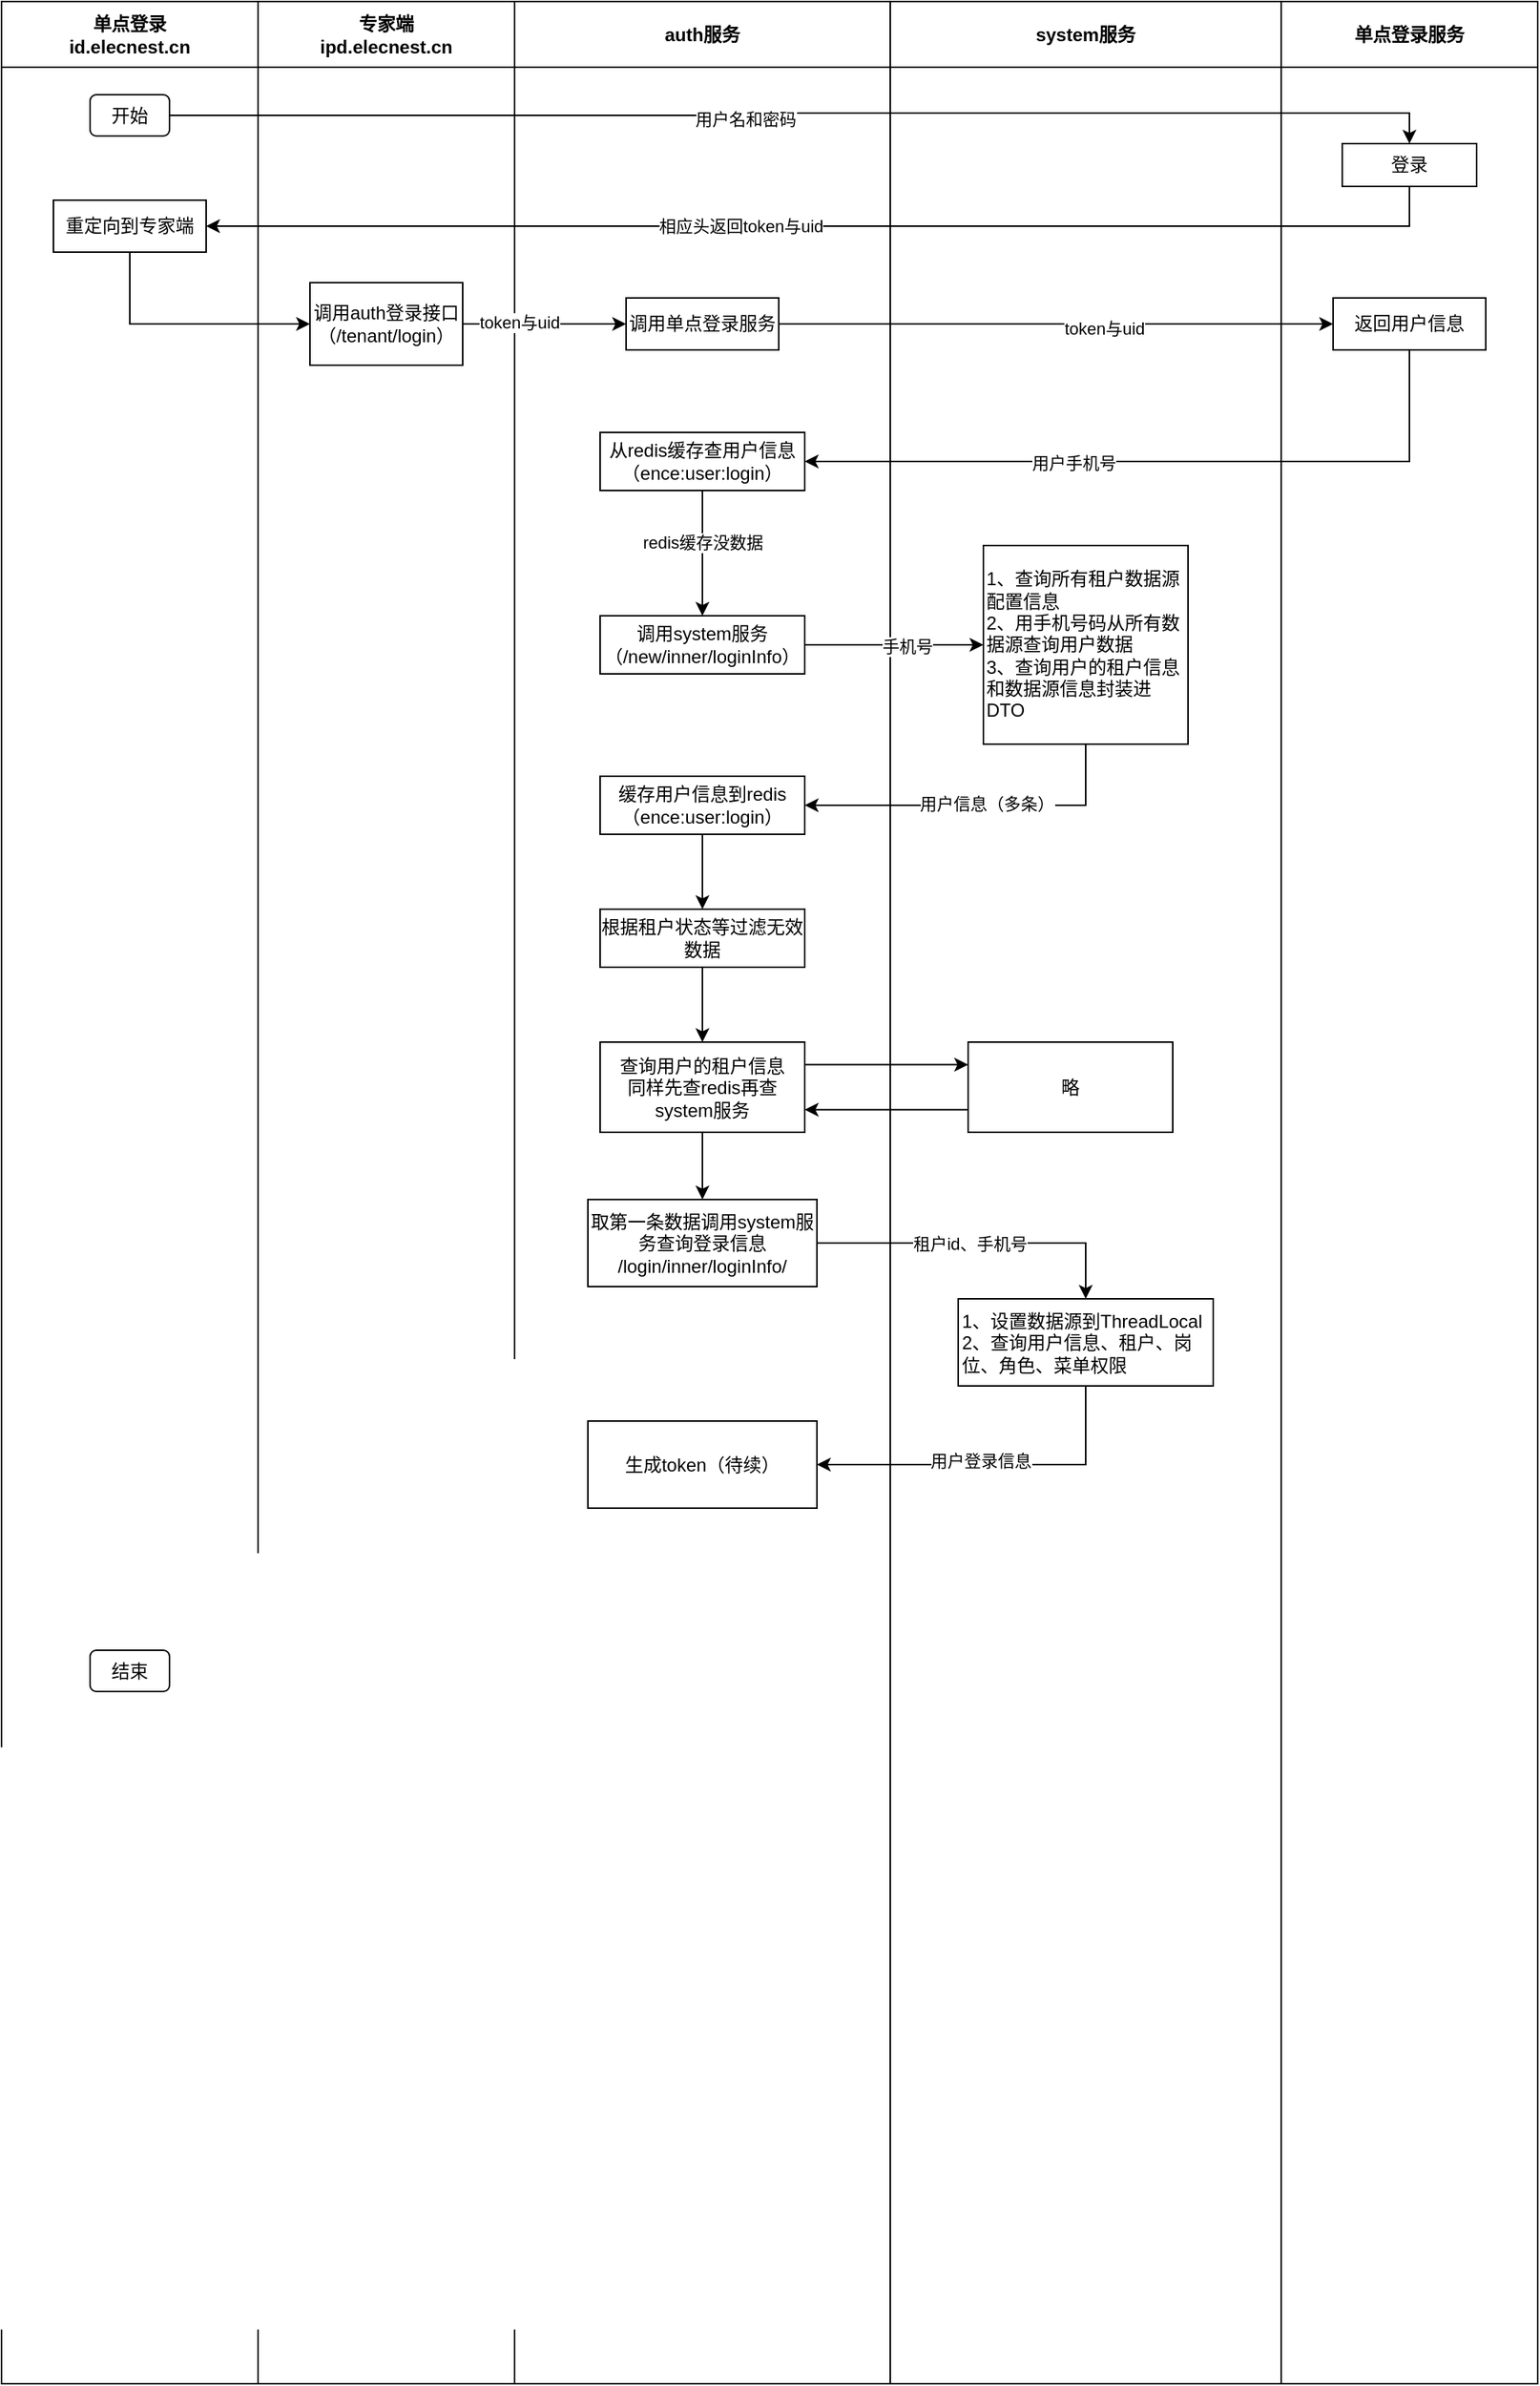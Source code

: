 <mxfile version="21.2.9" type="github">
  <diagram id="aS9pjdUC0Do7hMSleVWt" name="第 1 页">
    <mxGraphModel dx="1247" dy="685" grid="1" gridSize="10" guides="1" tooltips="1" connect="1" arrows="1" fold="1" page="1" pageScale="1" pageWidth="2336" pageHeight="1654" background="none" math="0" shadow="0">
      <root>
        <mxCell id="0" />
        <mxCell id="1" parent="0" />
        <mxCell id="7LPtwlAG4lGF97Sh4nB2-2" value="单点登录&lt;br&gt;id.elecnest.cn" style="swimlane;whiteSpace=wrap;html=1;startSize=43;" vertex="1" parent="1">
          <mxGeometry x="247" y="21" width="168" height="1559" as="geometry" />
        </mxCell>
        <mxCell id="7LPtwlAG4lGF97Sh4nB2-10" value="开始" style="rounded=1;whiteSpace=wrap;html=1;" vertex="1" parent="7LPtwlAG4lGF97Sh4nB2-2">
          <mxGeometry x="58" y="61" width="52" height="27" as="geometry" />
        </mxCell>
        <mxCell id="7LPtwlAG4lGF97Sh4nB2-12" value="结束" style="rounded=1;whiteSpace=wrap;html=1;" vertex="1" parent="7LPtwlAG4lGF97Sh4nB2-2">
          <mxGeometry x="58" y="1079" width="52" height="27" as="geometry" />
        </mxCell>
        <mxCell id="7LPtwlAG4lGF97Sh4nB2-34" value="重定向到专家端" style="rounded=0;whiteSpace=wrap;html=1;" vertex="1" parent="7LPtwlAG4lGF97Sh4nB2-2">
          <mxGeometry x="34" y="130" width="100" height="34" as="geometry" />
        </mxCell>
        <mxCell id="7LPtwlAG4lGF97Sh4nB2-19" value="system服务" style="swimlane;whiteSpace=wrap;html=1;startSize=43;" vertex="1" parent="1">
          <mxGeometry x="829" y="21" width="256" height="1559" as="geometry" />
        </mxCell>
        <mxCell id="7LPtwlAG4lGF97Sh4nB2-58" value="&lt;div style=&quot;&quot;&gt;&lt;span style=&quot;background-color: initial;&quot;&gt;1、查询所有租户数据源配置信息&lt;/span&gt;&lt;/div&gt;2、用手机号码从所有数据源查询用户数据&lt;br&gt;3、查询用户的租户信息和数据源信息封装进DTO" style="rounded=0;whiteSpace=wrap;html=1;align=left;" vertex="1" parent="7LPtwlAG4lGF97Sh4nB2-19">
          <mxGeometry x="61" y="356" width="134" height="130" as="geometry" />
        </mxCell>
        <mxCell id="7LPtwlAG4lGF97Sh4nB2-71" value="1、设置数据源到ThreadLocal&lt;br&gt;2、查询用户信息、租户、岗位、角色、菜单权限" style="rounded=0;whiteSpace=wrap;html=1;align=left;" vertex="1" parent="7LPtwlAG4lGF97Sh4nB2-19">
          <mxGeometry x="44.5" y="849" width="167" height="57" as="geometry" />
        </mxCell>
        <mxCell id="7LPtwlAG4lGF97Sh4nB2-78" value="略" style="rounded=0;whiteSpace=wrap;html=1;" vertex="1" parent="7LPtwlAG4lGF97Sh4nB2-19">
          <mxGeometry x="51" y="681" width="134" height="59" as="geometry" />
        </mxCell>
        <mxCell id="7LPtwlAG4lGF97Sh4nB2-22" value="auth服务" style="swimlane;whiteSpace=wrap;html=1;startSize=43;" vertex="1" parent="1">
          <mxGeometry x="583" y="21" width="246" height="1559" as="geometry" />
        </mxCell>
        <mxCell id="7LPtwlAG4lGF97Sh4nB2-45" value="调用单点登录服务" style="rounded=0;whiteSpace=wrap;html=1;" vertex="1" parent="7LPtwlAG4lGF97Sh4nB2-22">
          <mxGeometry x="73" y="194" width="100" height="34" as="geometry" />
        </mxCell>
        <mxCell id="7LPtwlAG4lGF97Sh4nB2-54" style="edgeStyle=orthogonalEdgeStyle;rounded=0;orthogonalLoop=1;jettySize=auto;html=1;exitX=0.5;exitY=1;exitDx=0;exitDy=0;entryX=0.5;entryY=0;entryDx=0;entryDy=0;" edge="1" parent="7LPtwlAG4lGF97Sh4nB2-22" source="7LPtwlAG4lGF97Sh4nB2-49" target="7LPtwlAG4lGF97Sh4nB2-52">
          <mxGeometry relative="1" as="geometry" />
        </mxCell>
        <mxCell id="7LPtwlAG4lGF97Sh4nB2-57" value="redis缓存没数据" style="edgeLabel;html=1;align=center;verticalAlign=middle;resizable=0;points=[];" vertex="1" connectable="0" parent="7LPtwlAG4lGF97Sh4nB2-54">
          <mxGeometry x="-0.178" relative="1" as="geometry">
            <mxPoint as="offset" />
          </mxGeometry>
        </mxCell>
        <mxCell id="7LPtwlAG4lGF97Sh4nB2-49" value="从redis缓存查用户信息（ence:user:login）" style="rounded=0;whiteSpace=wrap;html=1;" vertex="1" parent="7LPtwlAG4lGF97Sh4nB2-22">
          <mxGeometry x="56" y="282" width="134" height="38" as="geometry" />
        </mxCell>
        <mxCell id="7LPtwlAG4lGF97Sh4nB2-52" value="调用system服务&lt;br&gt;（/new/inner/loginInfo&lt;span style=&quot;background-color: initial;&quot;&gt;）&lt;/span&gt;" style="rounded=0;whiteSpace=wrap;html=1;" vertex="1" parent="7LPtwlAG4lGF97Sh4nB2-22">
          <mxGeometry x="56" y="402" width="134" height="38" as="geometry" />
        </mxCell>
        <mxCell id="7LPtwlAG4lGF97Sh4nB2-66" style="edgeStyle=orthogonalEdgeStyle;rounded=0;orthogonalLoop=1;jettySize=auto;html=1;exitX=0.5;exitY=1;exitDx=0;exitDy=0;entryX=0.5;entryY=0;entryDx=0;entryDy=0;" edge="1" parent="7LPtwlAG4lGF97Sh4nB2-22" source="7LPtwlAG4lGF97Sh4nB2-62" target="7LPtwlAG4lGF97Sh4nB2-64">
          <mxGeometry relative="1" as="geometry" />
        </mxCell>
        <mxCell id="7LPtwlAG4lGF97Sh4nB2-62" value="缓存用户信息到redis&lt;br&gt;（ence:user:login）" style="rounded=0;whiteSpace=wrap;html=1;" vertex="1" parent="7LPtwlAG4lGF97Sh4nB2-22">
          <mxGeometry x="56" y="507" width="134" height="38" as="geometry" />
        </mxCell>
        <mxCell id="7LPtwlAG4lGF97Sh4nB2-68" style="edgeStyle=orthogonalEdgeStyle;rounded=0;orthogonalLoop=1;jettySize=auto;html=1;exitX=0.5;exitY=1;exitDx=0;exitDy=0;" edge="1" parent="7LPtwlAG4lGF97Sh4nB2-22" source="7LPtwlAG4lGF97Sh4nB2-64" target="7LPtwlAG4lGF97Sh4nB2-67">
          <mxGeometry relative="1" as="geometry" />
        </mxCell>
        <mxCell id="7LPtwlAG4lGF97Sh4nB2-64" value="根据租户状态等过滤无效数据" style="rounded=0;whiteSpace=wrap;html=1;" vertex="1" parent="7LPtwlAG4lGF97Sh4nB2-22">
          <mxGeometry x="56" y="594" width="134" height="38" as="geometry" />
        </mxCell>
        <mxCell id="7LPtwlAG4lGF97Sh4nB2-70" style="edgeStyle=orthogonalEdgeStyle;rounded=0;orthogonalLoop=1;jettySize=auto;html=1;exitX=0.5;exitY=1;exitDx=0;exitDy=0;entryX=0.5;entryY=0;entryDx=0;entryDy=0;" edge="1" parent="7LPtwlAG4lGF97Sh4nB2-22" source="7LPtwlAG4lGF97Sh4nB2-67" target="7LPtwlAG4lGF97Sh4nB2-69">
          <mxGeometry relative="1" as="geometry" />
        </mxCell>
        <mxCell id="7LPtwlAG4lGF97Sh4nB2-67" value="查询用户的租户信息&lt;br&gt;同样先查redis再查system服务" style="rounded=0;whiteSpace=wrap;html=1;" vertex="1" parent="7LPtwlAG4lGF97Sh4nB2-22">
          <mxGeometry x="56" y="681" width="134" height="59" as="geometry" />
        </mxCell>
        <mxCell id="7LPtwlAG4lGF97Sh4nB2-69" value="取第一条数据调用system服务查询登录信息&lt;br&gt;/login/inner/loginInfo/" style="rounded=0;whiteSpace=wrap;html=1;align=center;" vertex="1" parent="7LPtwlAG4lGF97Sh4nB2-22">
          <mxGeometry x="48" y="784" width="150" height="57" as="geometry" />
        </mxCell>
        <mxCell id="7LPtwlAG4lGF97Sh4nB2-75" value="生成token（待续）" style="rounded=0;whiteSpace=wrap;html=1;align=center;" vertex="1" parent="7LPtwlAG4lGF97Sh4nB2-22">
          <mxGeometry x="48" y="929" width="150" height="57" as="geometry" />
        </mxCell>
        <mxCell id="7LPtwlAG4lGF97Sh4nB2-25" value="专家端&lt;br&gt;ipd.elecnest.cn" style="swimlane;whiteSpace=wrap;html=1;startSize=43;" vertex="1" parent="1">
          <mxGeometry x="415" y="21" width="168" height="1559" as="geometry" />
        </mxCell>
        <mxCell id="7LPtwlAG4lGF97Sh4nB2-38" value="调用auth登录接口&lt;br&gt;（/tenant/login）" style="rounded=0;whiteSpace=wrap;html=1;" vertex="1" parent="7LPtwlAG4lGF97Sh4nB2-25">
          <mxGeometry x="34" y="184" width="100" height="54" as="geometry" />
        </mxCell>
        <mxCell id="7LPtwlAG4lGF97Sh4nB2-28" value="单点登录服务" style="swimlane;whiteSpace=wrap;html=1;startSize=43;" vertex="1" parent="1">
          <mxGeometry x="1085" y="21" width="168" height="1559" as="geometry" />
        </mxCell>
        <mxCell id="7LPtwlAG4lGF97Sh4nB2-30" value="登录" style="rounded=0;whiteSpace=wrap;html=1;" vertex="1" parent="7LPtwlAG4lGF97Sh4nB2-28">
          <mxGeometry x="40" y="93" width="88" height="28" as="geometry" />
        </mxCell>
        <mxCell id="7LPtwlAG4lGF97Sh4nB2-46" value="返回用户信息" style="rounded=0;whiteSpace=wrap;html=1;" vertex="1" parent="7LPtwlAG4lGF97Sh4nB2-28">
          <mxGeometry x="34" y="194" width="100" height="34" as="geometry" />
        </mxCell>
        <mxCell id="7LPtwlAG4lGF97Sh4nB2-32" style="edgeStyle=orthogonalEdgeStyle;rounded=0;orthogonalLoop=1;jettySize=auto;html=1;exitX=1;exitY=0.5;exitDx=0;exitDy=0;entryX=0.5;entryY=0;entryDx=0;entryDy=0;" edge="1" parent="1" source="7LPtwlAG4lGF97Sh4nB2-10" target="7LPtwlAG4lGF97Sh4nB2-30">
          <mxGeometry relative="1" as="geometry" />
        </mxCell>
        <mxCell id="7LPtwlAG4lGF97Sh4nB2-33" value="用户名和密码" style="edgeLabel;html=1;align=center;verticalAlign=middle;resizable=0;points=[];" vertex="1" connectable="0" parent="7LPtwlAG4lGF97Sh4nB2-32">
          <mxGeometry x="-0.095" y="-2" relative="1" as="geometry">
            <mxPoint as="offset" />
          </mxGeometry>
        </mxCell>
        <mxCell id="7LPtwlAG4lGF97Sh4nB2-36" style="edgeStyle=orthogonalEdgeStyle;rounded=0;orthogonalLoop=1;jettySize=auto;html=1;exitX=0.5;exitY=1;exitDx=0;exitDy=0;entryX=1;entryY=0.5;entryDx=0;entryDy=0;" edge="1" parent="1" source="7LPtwlAG4lGF97Sh4nB2-30" target="7LPtwlAG4lGF97Sh4nB2-34">
          <mxGeometry relative="1" as="geometry" />
        </mxCell>
        <mxCell id="7LPtwlAG4lGF97Sh4nB2-37" value="相应头返回token与uid" style="edgeLabel;html=1;align=center;verticalAlign=middle;resizable=0;points=[];" vertex="1" connectable="0" parent="7LPtwlAG4lGF97Sh4nB2-36">
          <mxGeometry x="0.14" relative="1" as="geometry">
            <mxPoint as="offset" />
          </mxGeometry>
        </mxCell>
        <mxCell id="7LPtwlAG4lGF97Sh4nB2-39" style="edgeStyle=orthogonalEdgeStyle;rounded=0;orthogonalLoop=1;jettySize=auto;html=1;exitX=0.5;exitY=1;exitDx=0;exitDy=0;entryX=0;entryY=0.5;entryDx=0;entryDy=0;" edge="1" parent="1" source="7LPtwlAG4lGF97Sh4nB2-34" target="7LPtwlAG4lGF97Sh4nB2-38">
          <mxGeometry relative="1" as="geometry" />
        </mxCell>
        <mxCell id="7LPtwlAG4lGF97Sh4nB2-43" style="edgeStyle=orthogonalEdgeStyle;rounded=0;orthogonalLoop=1;jettySize=auto;html=1;exitX=1;exitY=0.5;exitDx=0;exitDy=0;entryX=0;entryY=0.5;entryDx=0;entryDy=0;" edge="1" parent="1" source="7LPtwlAG4lGF97Sh4nB2-38" target="7LPtwlAG4lGF97Sh4nB2-45">
          <mxGeometry relative="1" as="geometry">
            <mxPoint x="652" y="234.0" as="targetPoint" />
          </mxGeometry>
        </mxCell>
        <mxCell id="7LPtwlAG4lGF97Sh4nB2-44" value="token与uid" style="edgeLabel;html=1;align=center;verticalAlign=middle;resizable=0;points=[];" vertex="1" connectable="0" parent="7LPtwlAG4lGF97Sh4nB2-43">
          <mxGeometry x="-0.304" y="1" relative="1" as="geometry">
            <mxPoint as="offset" />
          </mxGeometry>
        </mxCell>
        <mxCell id="7LPtwlAG4lGF97Sh4nB2-47" style="edgeStyle=orthogonalEdgeStyle;rounded=0;orthogonalLoop=1;jettySize=auto;html=1;exitX=1;exitY=0.5;exitDx=0;exitDy=0;entryX=0;entryY=0.5;entryDx=0;entryDy=0;" edge="1" parent="1" source="7LPtwlAG4lGF97Sh4nB2-45" target="7LPtwlAG4lGF97Sh4nB2-46">
          <mxGeometry relative="1" as="geometry" />
        </mxCell>
        <mxCell id="7LPtwlAG4lGF97Sh4nB2-48" value="token与uid" style="edgeLabel;html=1;align=center;verticalAlign=middle;resizable=0;points=[];" vertex="1" connectable="0" parent="7LPtwlAG4lGF97Sh4nB2-47">
          <mxGeometry x="0.173" y="-3" relative="1" as="geometry">
            <mxPoint as="offset" />
          </mxGeometry>
        </mxCell>
        <mxCell id="7LPtwlAG4lGF97Sh4nB2-50" style="edgeStyle=orthogonalEdgeStyle;rounded=0;orthogonalLoop=1;jettySize=auto;html=1;exitX=0.5;exitY=1;exitDx=0;exitDy=0;entryX=1;entryY=0.5;entryDx=0;entryDy=0;" edge="1" parent="1" source="7LPtwlAG4lGF97Sh4nB2-46" target="7LPtwlAG4lGF97Sh4nB2-49">
          <mxGeometry relative="1" as="geometry" />
        </mxCell>
        <mxCell id="7LPtwlAG4lGF97Sh4nB2-51" value="用户手机号" style="edgeLabel;html=1;align=center;verticalAlign=middle;resizable=0;points=[];" vertex="1" connectable="0" parent="7LPtwlAG4lGF97Sh4nB2-50">
          <mxGeometry x="0.249" y="1" relative="1" as="geometry">
            <mxPoint as="offset" />
          </mxGeometry>
        </mxCell>
        <mxCell id="7LPtwlAG4lGF97Sh4nB2-59" style="edgeStyle=orthogonalEdgeStyle;rounded=0;orthogonalLoop=1;jettySize=auto;html=1;exitX=1;exitY=0.5;exitDx=0;exitDy=0;entryX=0;entryY=0.5;entryDx=0;entryDy=0;" edge="1" parent="1" source="7LPtwlAG4lGF97Sh4nB2-52" target="7LPtwlAG4lGF97Sh4nB2-58">
          <mxGeometry relative="1" as="geometry" />
        </mxCell>
        <mxCell id="7LPtwlAG4lGF97Sh4nB2-61" value="手机号" style="edgeLabel;html=1;align=center;verticalAlign=middle;resizable=0;points=[];" vertex="1" connectable="0" parent="7LPtwlAG4lGF97Sh4nB2-59">
          <mxGeometry x="0.14" y="-1" relative="1" as="geometry">
            <mxPoint as="offset" />
          </mxGeometry>
        </mxCell>
        <mxCell id="7LPtwlAG4lGF97Sh4nB2-63" style="edgeStyle=orthogonalEdgeStyle;rounded=0;orthogonalLoop=1;jettySize=auto;html=1;exitX=0.5;exitY=1;exitDx=0;exitDy=0;entryX=1;entryY=0.5;entryDx=0;entryDy=0;" edge="1" parent="1" source="7LPtwlAG4lGF97Sh4nB2-58" target="7LPtwlAG4lGF97Sh4nB2-62">
          <mxGeometry relative="1" as="geometry" />
        </mxCell>
        <mxCell id="7LPtwlAG4lGF97Sh4nB2-65" value="用户信息（多条）" style="edgeLabel;html=1;align=center;verticalAlign=middle;resizable=0;points=[];" vertex="1" connectable="0" parent="7LPtwlAG4lGF97Sh4nB2-63">
          <mxGeometry x="-0.063" y="-1" relative="1" as="geometry">
            <mxPoint as="offset" />
          </mxGeometry>
        </mxCell>
        <mxCell id="7LPtwlAG4lGF97Sh4nB2-72" style="edgeStyle=orthogonalEdgeStyle;rounded=0;orthogonalLoop=1;jettySize=auto;html=1;exitX=1;exitY=0.5;exitDx=0;exitDy=0;entryX=0.5;entryY=0;entryDx=0;entryDy=0;" edge="1" parent="1" source="7LPtwlAG4lGF97Sh4nB2-69" target="7LPtwlAG4lGF97Sh4nB2-71">
          <mxGeometry relative="1" as="geometry" />
        </mxCell>
        <mxCell id="7LPtwlAG4lGF97Sh4nB2-74" value="租户id、手机号" style="edgeLabel;html=1;align=center;verticalAlign=middle;resizable=0;points=[];" vertex="1" connectable="0" parent="7LPtwlAG4lGF97Sh4nB2-72">
          <mxGeometry x="-0.064" relative="1" as="geometry">
            <mxPoint as="offset" />
          </mxGeometry>
        </mxCell>
        <mxCell id="7LPtwlAG4lGF97Sh4nB2-76" style="edgeStyle=orthogonalEdgeStyle;rounded=0;orthogonalLoop=1;jettySize=auto;html=1;exitX=0.5;exitY=1;exitDx=0;exitDy=0;entryX=1;entryY=0.5;entryDx=0;entryDy=0;" edge="1" parent="1" source="7LPtwlAG4lGF97Sh4nB2-71" target="7LPtwlAG4lGF97Sh4nB2-75">
          <mxGeometry relative="1" as="geometry" />
        </mxCell>
        <mxCell id="7LPtwlAG4lGF97Sh4nB2-77" value="用户登录信息" style="edgeLabel;html=1;align=center;verticalAlign=middle;resizable=0;points=[];" vertex="1" connectable="0" parent="7LPtwlAG4lGF97Sh4nB2-76">
          <mxGeometry x="0.061" y="-3" relative="1" as="geometry">
            <mxPoint as="offset" />
          </mxGeometry>
        </mxCell>
        <mxCell id="7LPtwlAG4lGF97Sh4nB2-79" style="edgeStyle=orthogonalEdgeStyle;rounded=0;orthogonalLoop=1;jettySize=auto;html=1;exitX=1;exitY=0.25;exitDx=0;exitDy=0;entryX=0;entryY=0.25;entryDx=0;entryDy=0;" edge="1" parent="1" source="7LPtwlAG4lGF97Sh4nB2-67" target="7LPtwlAG4lGF97Sh4nB2-78">
          <mxGeometry relative="1" as="geometry" />
        </mxCell>
        <mxCell id="7LPtwlAG4lGF97Sh4nB2-80" style="edgeStyle=orthogonalEdgeStyle;rounded=0;orthogonalLoop=1;jettySize=auto;html=1;exitX=0;exitY=0.75;exitDx=0;exitDy=0;entryX=1;entryY=0.75;entryDx=0;entryDy=0;" edge="1" parent="1" source="7LPtwlAG4lGF97Sh4nB2-78" target="7LPtwlAG4lGF97Sh4nB2-67">
          <mxGeometry relative="1" as="geometry" />
        </mxCell>
      </root>
    </mxGraphModel>
  </diagram>
</mxfile>
